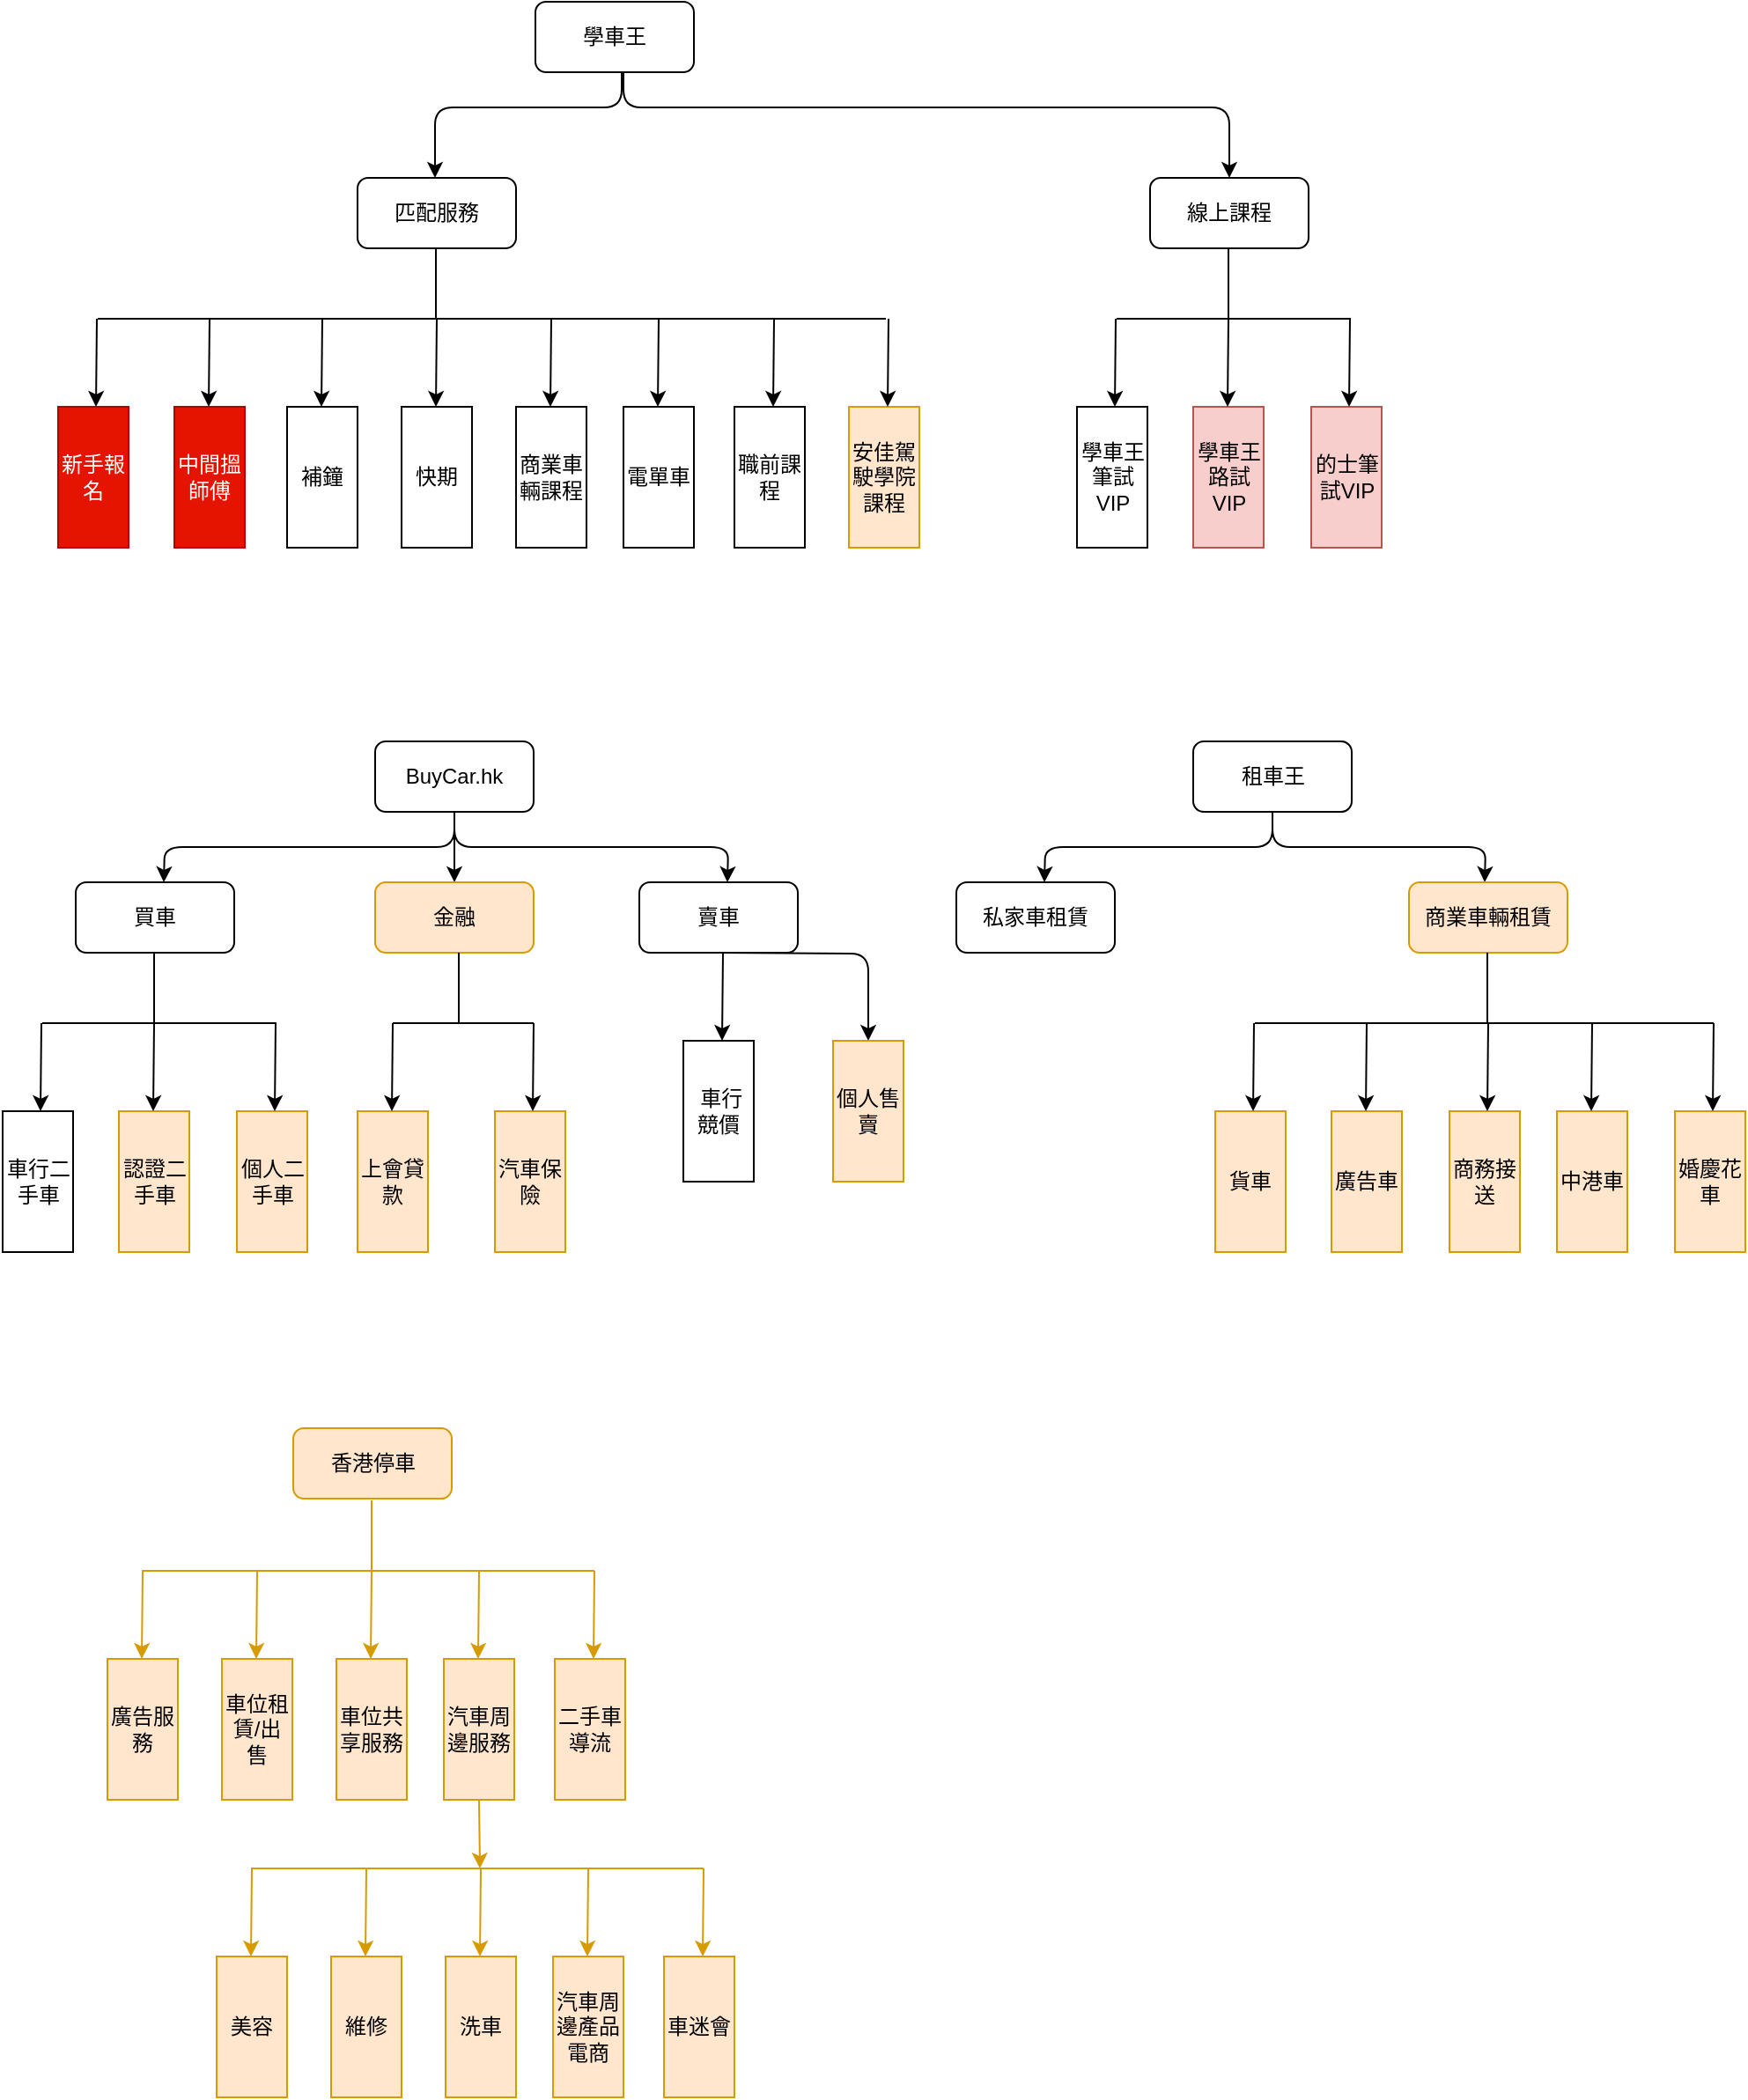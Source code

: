 <mxfile version="14.6.13" type="github">
  <diagram id="QzUdSv5bi3c13NPvNYom" name="Page-1">
    <mxGraphModel dx="1125" dy="686" grid="1" gridSize="10" guides="1" tooltips="1" connect="1" arrows="1" fold="1" page="1" pageScale="1" pageWidth="1169" pageHeight="1654" math="0" shadow="0">
      <root>
        <mxCell id="0" />
        <mxCell id="1" parent="0" />
        <mxCell id="bUeCEsJDket9SZMUi5b--61" style="edgeStyle=orthogonalEdgeStyle;curved=0;rounded=1;sketch=0;orthogonalLoop=1;jettySize=auto;html=1;exitX=0.5;exitY=1;exitDx=0;exitDy=0;strokeColor=#000000;" edge="1" parent="1">
          <mxGeometry relative="1" as="geometry">
            <mxPoint x="264" y="160" as="targetPoint" />
            <mxPoint x="370" y="100" as="sourcePoint" />
            <Array as="points">
              <mxPoint x="370" y="120" />
              <mxPoint x="264" y="120" />
            </Array>
          </mxGeometry>
        </mxCell>
        <mxCell id="bUeCEsJDket9SZMUi5b--62" style="edgeStyle=orthogonalEdgeStyle;curved=0;rounded=1;sketch=0;orthogonalLoop=1;jettySize=auto;html=1;exitX=0.5;exitY=1;exitDx=0;exitDy=0;strokeColor=#000000;entryX=0.5;entryY=0;entryDx=0;entryDy=0;" edge="1" parent="1" target="bUeCEsJDket9SZMUi5b--65">
          <mxGeometry relative="1" as="geometry">
            <mxPoint x="590" y="160" as="targetPoint" />
            <mxPoint x="371" y="100" as="sourcePoint" />
            <Array as="points">
              <mxPoint x="371" y="120" />
              <mxPoint x="715" y="120" />
            </Array>
          </mxGeometry>
        </mxCell>
        <mxCell id="bUeCEsJDket9SZMUi5b--3" value="學車王" style="rounded=1;whiteSpace=wrap;html=1;" vertex="1" parent="1">
          <mxGeometry x="321" y="60" width="90" height="40" as="geometry" />
        </mxCell>
        <mxCell id="bUeCEsJDket9SZMUi5b--34" value="" style="endArrow=none;html=1;" edge="1" parent="1">
          <mxGeometry width="50" height="50" relative="1" as="geometry">
            <mxPoint x="520" y="240" as="sourcePoint" />
            <mxPoint x="72.5" y="240" as="targetPoint" />
          </mxGeometry>
        </mxCell>
        <mxCell id="bUeCEsJDket9SZMUi5b--36" value="新手報名" style="rounded=0;whiteSpace=wrap;html=1;shadow=0;labelBackgroundColor=none;sketch=0;direction=north;fillColor=#e51400;strokeColor=#B20000;fontColor=#ffffff;" vertex="1" parent="1">
          <mxGeometry x="50" y="290" width="40" height="80" as="geometry" />
        </mxCell>
        <mxCell id="bUeCEsJDket9SZMUi5b--39" value="中間搵師傅" style="rounded=0;whiteSpace=wrap;html=1;shadow=0;labelBackgroundColor=none;sketch=0;direction=north;fillColor=#e51400;strokeColor=#B20000;fontColor=#ffffff;" vertex="1" parent="1">
          <mxGeometry x="116" y="290" width="40" height="80" as="geometry" />
        </mxCell>
        <mxCell id="bUeCEsJDket9SZMUi5b--41" value="補鐘" style="rounded=0;whiteSpace=wrap;html=1;shadow=0;labelBackgroundColor=none;sketch=0;direction=north;" vertex="1" parent="1">
          <mxGeometry x="180" y="290" width="40" height="80" as="geometry" />
        </mxCell>
        <mxCell id="bUeCEsJDket9SZMUi5b--43" value="快期" style="rounded=0;whiteSpace=wrap;html=1;shadow=0;labelBackgroundColor=none;sketch=0;direction=north;" vertex="1" parent="1">
          <mxGeometry x="245" y="290" width="40" height="80" as="geometry" />
        </mxCell>
        <mxCell id="bUeCEsJDket9SZMUi5b--45" value="職前課程" style="rounded=0;whiteSpace=wrap;html=1;shadow=0;labelBackgroundColor=none;sketch=0;direction=north;" vertex="1" parent="1">
          <mxGeometry x="434" y="290" width="40" height="80" as="geometry" />
        </mxCell>
        <mxCell id="bUeCEsJDket9SZMUi5b--47" value="商業車輛課程" style="rounded=0;whiteSpace=wrap;html=1;shadow=0;labelBackgroundColor=none;sketch=0;direction=north;" vertex="1" parent="1">
          <mxGeometry x="310" y="290" width="40" height="80" as="geometry" />
        </mxCell>
        <mxCell id="bUeCEsJDket9SZMUi5b--49" value="電單車" style="rounded=0;whiteSpace=wrap;html=1;shadow=0;labelBackgroundColor=none;sketch=0;direction=north;" vertex="1" parent="1">
          <mxGeometry x="371" y="290" width="40" height="80" as="geometry" />
        </mxCell>
        <mxCell id="bUeCEsJDket9SZMUi5b--50" style="edgeStyle=none;rounded=0;orthogonalLoop=1;jettySize=auto;html=1;" edge="1" parent="1">
          <mxGeometry relative="1" as="geometry">
            <mxPoint x="71.5" y="290" as="targetPoint" />
            <mxPoint x="72" y="240" as="sourcePoint" />
          </mxGeometry>
        </mxCell>
        <mxCell id="bUeCEsJDket9SZMUi5b--51" style="edgeStyle=none;rounded=0;orthogonalLoop=1;jettySize=auto;html=1;" edge="1" parent="1">
          <mxGeometry relative="1" as="geometry">
            <mxPoint x="135.5" y="290" as="targetPoint" />
            <mxPoint x="136" y="240" as="sourcePoint" />
          </mxGeometry>
        </mxCell>
        <mxCell id="bUeCEsJDket9SZMUi5b--52" style="edgeStyle=none;rounded=0;orthogonalLoop=1;jettySize=auto;html=1;" edge="1" parent="1">
          <mxGeometry relative="1" as="geometry">
            <mxPoint x="199.5" y="290" as="targetPoint" />
            <mxPoint x="200" y="240" as="sourcePoint" />
          </mxGeometry>
        </mxCell>
        <mxCell id="bUeCEsJDket9SZMUi5b--53" style="edgeStyle=none;rounded=0;orthogonalLoop=1;jettySize=auto;html=1;" edge="1" parent="1">
          <mxGeometry relative="1" as="geometry">
            <mxPoint x="264.5" y="290" as="targetPoint" />
            <mxPoint x="265" y="240" as="sourcePoint" />
          </mxGeometry>
        </mxCell>
        <mxCell id="bUeCEsJDket9SZMUi5b--55" style="edgeStyle=none;rounded=0;orthogonalLoop=1;jettySize=auto;html=1;" edge="1" parent="1">
          <mxGeometry relative="1" as="geometry">
            <mxPoint x="329.5" y="290" as="targetPoint" />
            <mxPoint x="330" y="240" as="sourcePoint" />
          </mxGeometry>
        </mxCell>
        <mxCell id="bUeCEsJDket9SZMUi5b--56" style="edgeStyle=none;rounded=0;orthogonalLoop=1;jettySize=auto;html=1;" edge="1" parent="1">
          <mxGeometry relative="1" as="geometry">
            <mxPoint x="390.5" y="290" as="targetPoint" />
            <mxPoint x="391" y="240" as="sourcePoint" />
          </mxGeometry>
        </mxCell>
        <mxCell id="bUeCEsJDket9SZMUi5b--57" style="edgeStyle=none;rounded=0;orthogonalLoop=1;jettySize=auto;html=1;" edge="1" parent="1">
          <mxGeometry relative="1" as="geometry">
            <mxPoint x="456" y="290" as="targetPoint" />
            <mxPoint x="456.5" y="240" as="sourcePoint" />
          </mxGeometry>
        </mxCell>
        <mxCell id="bUeCEsJDket9SZMUi5b--63" value="匹配服務" style="rounded=1;whiteSpace=wrap;html=1;" vertex="1" parent="1">
          <mxGeometry x="220" y="160" width="90" height="40" as="geometry" />
        </mxCell>
        <mxCell id="bUeCEsJDket9SZMUi5b--64" value="" style="endArrow=none;html=1;strokeColor=#000000;" edge="1" parent="1">
          <mxGeometry width="50" height="50" relative="1" as="geometry">
            <mxPoint x="264.5" y="240" as="sourcePoint" />
            <mxPoint x="264.5" y="200" as="targetPoint" />
          </mxGeometry>
        </mxCell>
        <mxCell id="bUeCEsJDket9SZMUi5b--65" value="線上課程" style="rounded=1;whiteSpace=wrap;html=1;" vertex="1" parent="1">
          <mxGeometry x="670" y="160" width="90" height="40" as="geometry" />
        </mxCell>
        <mxCell id="bUeCEsJDket9SZMUi5b--66" value="" style="endArrow=none;html=1;" edge="1" parent="1">
          <mxGeometry width="50" height="50" relative="1" as="geometry">
            <mxPoint x="784" y="240" as="sourcePoint" />
            <mxPoint x="651" y="240" as="targetPoint" />
          </mxGeometry>
        </mxCell>
        <mxCell id="bUeCEsJDket9SZMUi5b--67" value="" style="endArrow=none;html=1;strokeColor=#000000;" edge="1" parent="1">
          <mxGeometry width="50" height="50" relative="1" as="geometry">
            <mxPoint x="714.5" y="240" as="sourcePoint" />
            <mxPoint x="714.5" y="200" as="targetPoint" />
          </mxGeometry>
        </mxCell>
        <mxCell id="bUeCEsJDket9SZMUi5b--68" value="學車王筆試VIP" style="rounded=0;whiteSpace=wrap;html=1;shadow=0;labelBackgroundColor=none;sketch=0;direction=north;" vertex="1" parent="1">
          <mxGeometry x="628.5" y="290" width="40" height="80" as="geometry" />
        </mxCell>
        <mxCell id="bUeCEsJDket9SZMUi5b--69" value="學車王路試VIP" style="rounded=0;whiteSpace=wrap;html=1;shadow=0;labelBackgroundColor=none;sketch=0;direction=north;fillColor=#f8cecc;strokeColor=#b85450;" vertex="1" parent="1">
          <mxGeometry x="694.5" y="290" width="40" height="80" as="geometry" />
        </mxCell>
        <mxCell id="bUeCEsJDket9SZMUi5b--70" style="edgeStyle=none;rounded=0;orthogonalLoop=1;jettySize=auto;html=1;" edge="1" parent="1">
          <mxGeometry relative="1" as="geometry">
            <mxPoint x="650" y="290" as="targetPoint" />
            <mxPoint x="650.5" y="240" as="sourcePoint" />
          </mxGeometry>
        </mxCell>
        <mxCell id="bUeCEsJDket9SZMUi5b--71" style="edgeStyle=none;rounded=0;orthogonalLoop=1;jettySize=auto;html=1;" edge="1" parent="1">
          <mxGeometry relative="1" as="geometry">
            <mxPoint x="714" y="290" as="targetPoint" />
            <mxPoint x="714.5" y="240" as="sourcePoint" />
          </mxGeometry>
        </mxCell>
        <mxCell id="bUeCEsJDket9SZMUi5b--72" value="的士筆試VIP" style="rounded=0;whiteSpace=wrap;html=1;shadow=0;labelBackgroundColor=none;sketch=0;direction=north;fillColor=#f8cecc;strokeColor=#b85450;" vertex="1" parent="1">
          <mxGeometry x="761.5" y="290" width="40" height="80" as="geometry" />
        </mxCell>
        <mxCell id="bUeCEsJDket9SZMUi5b--74" style="edgeStyle=none;rounded=0;orthogonalLoop=1;jettySize=auto;html=1;" edge="1" parent="1">
          <mxGeometry relative="1" as="geometry">
            <mxPoint x="783" y="290" as="targetPoint" />
            <mxPoint x="783.5" y="240" as="sourcePoint" />
          </mxGeometry>
        </mxCell>
        <mxCell id="bUeCEsJDket9SZMUi5b--76" value="安佳駕駛學院課程" style="rounded=0;whiteSpace=wrap;html=1;shadow=0;labelBackgroundColor=none;sketch=0;direction=north;fillColor=#ffe6cc;strokeColor=#d79b00;" vertex="1" parent="1">
          <mxGeometry x="499" y="290" width="40" height="80" as="geometry" />
        </mxCell>
        <mxCell id="bUeCEsJDket9SZMUi5b--77" style="edgeStyle=none;rounded=0;orthogonalLoop=1;jettySize=auto;html=1;" edge="1" parent="1">
          <mxGeometry relative="1" as="geometry">
            <mxPoint x="521" y="290" as="targetPoint" />
            <mxPoint x="521.5" y="240" as="sourcePoint" />
          </mxGeometry>
        </mxCell>
        <mxCell id="bUeCEsJDket9SZMUi5b--79" style="edgeStyle=orthogonalEdgeStyle;curved=0;rounded=1;sketch=0;orthogonalLoop=1;jettySize=auto;html=1;exitX=0.5;exitY=1;exitDx=0;exitDy=0;strokeColor=#000000;" edge="1" parent="1" source="bUeCEsJDket9SZMUi5b--78">
          <mxGeometry relative="1" as="geometry">
            <mxPoint x="110" y="560" as="targetPoint" />
          </mxGeometry>
        </mxCell>
        <mxCell id="bUeCEsJDket9SZMUi5b--80" style="edgeStyle=orthogonalEdgeStyle;curved=0;rounded=1;sketch=0;orthogonalLoop=1;jettySize=auto;html=1;exitX=0.5;exitY=1;exitDx=0;exitDy=0;strokeColor=#000000;" edge="1" parent="1" source="bUeCEsJDket9SZMUi5b--78">
          <mxGeometry relative="1" as="geometry">
            <mxPoint x="430" y="560" as="targetPoint" />
          </mxGeometry>
        </mxCell>
        <mxCell id="bUeCEsJDket9SZMUi5b--112" style="edgeStyle=orthogonalEdgeStyle;curved=0;rounded=1;sketch=0;orthogonalLoop=1;jettySize=auto;html=1;exitX=0.5;exitY=1;exitDx=0;exitDy=0;strokeColor=#000000;" edge="1" parent="1" source="bUeCEsJDket9SZMUi5b--78">
          <mxGeometry relative="1" as="geometry">
            <mxPoint x="275" y="560" as="targetPoint" />
          </mxGeometry>
        </mxCell>
        <mxCell id="bUeCEsJDket9SZMUi5b--78" value="BuyCar.hk" style="rounded=1;whiteSpace=wrap;html=1;" vertex="1" parent="1">
          <mxGeometry x="230" y="480" width="90" height="40" as="geometry" />
        </mxCell>
        <mxCell id="bUeCEsJDket9SZMUi5b--81" value="買車" style="rounded=1;whiteSpace=wrap;html=1;" vertex="1" parent="1">
          <mxGeometry x="60" y="560" width="90" height="40" as="geometry" />
        </mxCell>
        <mxCell id="bUeCEsJDket9SZMUi5b--168" style="edgeStyle=orthogonalEdgeStyle;curved=0;rounded=1;sketch=0;orthogonalLoop=1;jettySize=auto;html=1;exitX=0.5;exitY=1;exitDx=0;exitDy=0;strokeColor=#000000;entryX=1;entryY=0.5;entryDx=0;entryDy=0;" edge="1" parent="1" target="bUeCEsJDket9SZMUi5b--169">
          <mxGeometry relative="1" as="geometry">
            <mxPoint x="511" y="640" as="targetPoint" />
            <mxPoint x="426" y="600" as="sourcePoint" />
          </mxGeometry>
        </mxCell>
        <mxCell id="bUeCEsJDket9SZMUi5b--82" value="賣車" style="rounded=1;whiteSpace=wrap;html=1;" vertex="1" parent="1">
          <mxGeometry x="380" y="560" width="90" height="40" as="geometry" />
        </mxCell>
        <mxCell id="bUeCEsJDket9SZMUi5b--83" value="&amp;nbsp;車行競價" style="rounded=0;whiteSpace=wrap;html=1;shadow=0;labelBackgroundColor=none;sketch=0;direction=north;" vertex="1" parent="1">
          <mxGeometry x="405" y="650" width="40" height="80" as="geometry" />
        </mxCell>
        <mxCell id="bUeCEsJDket9SZMUi5b--84" style="edgeStyle=none;rounded=0;orthogonalLoop=1;jettySize=auto;html=1;" edge="1" parent="1">
          <mxGeometry relative="1" as="geometry">
            <mxPoint x="427" y="650" as="targetPoint" />
            <mxPoint x="427.5" y="600" as="sourcePoint" />
          </mxGeometry>
        </mxCell>
        <mxCell id="bUeCEsJDket9SZMUi5b--86" style="edgeStyle=orthogonalEdgeStyle;curved=0;rounded=1;sketch=0;orthogonalLoop=1;jettySize=auto;html=1;exitX=0.5;exitY=1;exitDx=0;exitDy=0;strokeColor=#000000;" edge="1" parent="1" source="bUeCEsJDket9SZMUi5b--85">
          <mxGeometry relative="1" as="geometry">
            <mxPoint x="610" y="560" as="targetPoint" />
          </mxGeometry>
        </mxCell>
        <mxCell id="bUeCEsJDket9SZMUi5b--88" style="edgeStyle=orthogonalEdgeStyle;curved=0;rounded=1;sketch=0;orthogonalLoop=1;jettySize=auto;html=1;exitX=0.5;exitY=1;exitDx=0;exitDy=0;strokeColor=#000000;" edge="1" parent="1" source="bUeCEsJDket9SZMUi5b--85">
          <mxGeometry relative="1" as="geometry">
            <mxPoint x="860" y="560" as="targetPoint" />
          </mxGeometry>
        </mxCell>
        <mxCell id="bUeCEsJDket9SZMUi5b--85" value="租車王" style="rounded=1;whiteSpace=wrap;html=1;" vertex="1" parent="1">
          <mxGeometry x="694.5" y="480" width="90" height="40" as="geometry" />
        </mxCell>
        <mxCell id="bUeCEsJDket9SZMUi5b--87" value="私家車租賃" style="rounded=1;whiteSpace=wrap;html=1;" vertex="1" parent="1">
          <mxGeometry x="560" y="560" width="90" height="40" as="geometry" />
        </mxCell>
        <mxCell id="bUeCEsJDket9SZMUi5b--89" value="商業車輛租賃" style="rounded=1;whiteSpace=wrap;html=1;fillColor=#ffe6cc;strokeColor=#d79b00;" vertex="1" parent="1">
          <mxGeometry x="817" y="560" width="90" height="40" as="geometry" />
        </mxCell>
        <mxCell id="bUeCEsJDket9SZMUi5b--90" value="" style="endArrow=none;html=1;" edge="1" parent="1">
          <mxGeometry width="50" height="50" relative="1" as="geometry">
            <mxPoint x="990" y="640" as="sourcePoint" />
            <mxPoint x="729.5" y="640" as="targetPoint" />
          </mxGeometry>
        </mxCell>
        <mxCell id="bUeCEsJDket9SZMUi5b--91" value="" style="endArrow=none;html=1;strokeColor=#000000;" edge="1" parent="1">
          <mxGeometry width="50" height="50" relative="1" as="geometry">
            <mxPoint x="861.5" y="640" as="sourcePoint" />
            <mxPoint x="861.5" y="600" as="targetPoint" />
          </mxGeometry>
        </mxCell>
        <mxCell id="bUeCEsJDket9SZMUi5b--92" value="貨車" style="rounded=0;whiteSpace=wrap;html=1;shadow=0;labelBackgroundColor=none;sketch=0;direction=north;fillColor=#ffe6cc;strokeColor=#d79b00;" vertex="1" parent="1">
          <mxGeometry x="707" y="690" width="40" height="80" as="geometry" />
        </mxCell>
        <mxCell id="bUeCEsJDket9SZMUi5b--93" value="廣告車" style="rounded=0;whiteSpace=wrap;html=1;shadow=0;labelBackgroundColor=none;sketch=0;direction=north;fillColor=#ffe6cc;strokeColor=#d79b00;" vertex="1" parent="1">
          <mxGeometry x="773" y="690" width="40" height="80" as="geometry" />
        </mxCell>
        <mxCell id="bUeCEsJDket9SZMUi5b--94" style="edgeStyle=none;rounded=0;orthogonalLoop=1;jettySize=auto;html=1;" edge="1" parent="1">
          <mxGeometry relative="1" as="geometry">
            <mxPoint x="728.5" y="690" as="targetPoint" />
            <mxPoint x="729" y="640" as="sourcePoint" />
          </mxGeometry>
        </mxCell>
        <mxCell id="bUeCEsJDket9SZMUi5b--95" style="edgeStyle=none;rounded=0;orthogonalLoop=1;jettySize=auto;html=1;" edge="1" parent="1">
          <mxGeometry relative="1" as="geometry">
            <mxPoint x="792.5" y="690" as="targetPoint" />
            <mxPoint x="793" y="640" as="sourcePoint" />
          </mxGeometry>
        </mxCell>
        <mxCell id="bUeCEsJDket9SZMUi5b--96" value="商務接送" style="rounded=0;whiteSpace=wrap;html=1;shadow=0;labelBackgroundColor=none;sketch=0;direction=north;fillColor=#ffe6cc;strokeColor=#d79b00;" vertex="1" parent="1">
          <mxGeometry x="840" y="690" width="40" height="80" as="geometry" />
        </mxCell>
        <mxCell id="bUeCEsJDket9SZMUi5b--97" style="edgeStyle=none;rounded=0;orthogonalLoop=1;jettySize=auto;html=1;" edge="1" parent="1">
          <mxGeometry relative="1" as="geometry">
            <mxPoint x="861.5" y="690" as="targetPoint" />
            <mxPoint x="862" y="640" as="sourcePoint" />
          </mxGeometry>
        </mxCell>
        <mxCell id="bUeCEsJDket9SZMUi5b--98" value="中港車" style="rounded=0;whiteSpace=wrap;html=1;shadow=0;labelBackgroundColor=none;sketch=0;direction=north;fillColor=#ffe6cc;strokeColor=#d79b00;" vertex="1" parent="1">
          <mxGeometry x="901" y="690" width="40" height="80" as="geometry" />
        </mxCell>
        <mxCell id="bUeCEsJDket9SZMUi5b--99" style="edgeStyle=none;rounded=0;orthogonalLoop=1;jettySize=auto;html=1;" edge="1" parent="1">
          <mxGeometry relative="1" as="geometry">
            <mxPoint x="920.5" y="690" as="targetPoint" />
            <mxPoint x="921" y="640" as="sourcePoint" />
          </mxGeometry>
        </mxCell>
        <mxCell id="bUeCEsJDket9SZMUi5b--100" value="婚慶花車" style="rounded=0;whiteSpace=wrap;html=1;shadow=0;labelBackgroundColor=none;sketch=0;direction=north;fillColor=#ffe6cc;strokeColor=#d79b00;" vertex="1" parent="1">
          <mxGeometry x="968" y="690" width="40" height="80" as="geometry" />
        </mxCell>
        <mxCell id="bUeCEsJDket9SZMUi5b--101" style="edgeStyle=none;rounded=0;orthogonalLoop=1;jettySize=auto;html=1;" edge="1" parent="1">
          <mxGeometry relative="1" as="geometry">
            <mxPoint x="989.5" y="690" as="targetPoint" />
            <mxPoint x="990" y="640" as="sourcePoint" />
          </mxGeometry>
        </mxCell>
        <mxCell id="bUeCEsJDket9SZMUi5b--104" value="" style="endArrow=none;html=1;" edge="1" parent="1">
          <mxGeometry width="50" height="50" relative="1" as="geometry">
            <mxPoint x="174" y="640" as="sourcePoint" />
            <mxPoint x="41" y="640" as="targetPoint" />
          </mxGeometry>
        </mxCell>
        <mxCell id="bUeCEsJDket9SZMUi5b--105" value="" style="endArrow=none;html=1;strokeColor=#000000;" edge="1" parent="1">
          <mxGeometry width="50" height="50" relative="1" as="geometry">
            <mxPoint x="104.5" y="640" as="sourcePoint" />
            <mxPoint x="104.5" y="600" as="targetPoint" />
          </mxGeometry>
        </mxCell>
        <mxCell id="bUeCEsJDket9SZMUi5b--106" value="車行二手車" style="rounded=0;whiteSpace=wrap;html=1;shadow=0;labelBackgroundColor=none;sketch=0;direction=north;" vertex="1" parent="1">
          <mxGeometry x="18.5" y="690" width="40" height="80" as="geometry" />
        </mxCell>
        <mxCell id="bUeCEsJDket9SZMUi5b--107" value="認證二手車" style="rounded=0;whiteSpace=wrap;html=1;shadow=0;labelBackgroundColor=none;sketch=0;direction=north;fillColor=#ffe6cc;strokeColor=#d79b00;" vertex="1" parent="1">
          <mxGeometry x="84.5" y="690" width="40" height="80" as="geometry" />
        </mxCell>
        <mxCell id="bUeCEsJDket9SZMUi5b--108" style="edgeStyle=none;rounded=0;orthogonalLoop=1;jettySize=auto;html=1;" edge="1" parent="1">
          <mxGeometry relative="1" as="geometry">
            <mxPoint x="40" y="690" as="targetPoint" />
            <mxPoint x="40.5" y="640" as="sourcePoint" />
          </mxGeometry>
        </mxCell>
        <mxCell id="bUeCEsJDket9SZMUi5b--109" style="edgeStyle=none;rounded=0;orthogonalLoop=1;jettySize=auto;html=1;" edge="1" parent="1">
          <mxGeometry relative="1" as="geometry">
            <mxPoint x="104" y="690" as="targetPoint" />
            <mxPoint x="104.5" y="640" as="sourcePoint" />
          </mxGeometry>
        </mxCell>
        <mxCell id="bUeCEsJDket9SZMUi5b--110" value="個人二手車" style="rounded=0;whiteSpace=wrap;html=1;shadow=0;labelBackgroundColor=none;sketch=0;direction=north;fillColor=#ffe6cc;strokeColor=#d79b00;" vertex="1" parent="1">
          <mxGeometry x="151.5" y="690" width="40" height="80" as="geometry" />
        </mxCell>
        <mxCell id="bUeCEsJDket9SZMUi5b--111" style="edgeStyle=none;rounded=0;orthogonalLoop=1;jettySize=auto;html=1;" edge="1" parent="1">
          <mxGeometry relative="1" as="geometry">
            <mxPoint x="173" y="690" as="targetPoint" />
            <mxPoint x="173.5" y="640" as="sourcePoint" />
          </mxGeometry>
        </mxCell>
        <mxCell id="bUeCEsJDket9SZMUi5b--113" value="金融" style="rounded=1;whiteSpace=wrap;html=1;fillColor=#ffe6cc;strokeColor=#d79b00;" vertex="1" parent="1">
          <mxGeometry x="230" y="560" width="90" height="40" as="geometry" />
        </mxCell>
        <mxCell id="bUeCEsJDket9SZMUi5b--122" value="" style="endArrow=none;html=1;" edge="1" parent="1">
          <mxGeometry width="50" height="50" relative="1" as="geometry">
            <mxPoint x="320" y="640" as="sourcePoint" />
            <mxPoint x="240" y="640" as="targetPoint" />
          </mxGeometry>
        </mxCell>
        <mxCell id="bUeCEsJDket9SZMUi5b--123" value="" style="endArrow=none;html=1;strokeColor=#000000;" edge="1" parent="1">
          <mxGeometry width="50" height="50" relative="1" as="geometry">
            <mxPoint x="277.5" y="640" as="sourcePoint" />
            <mxPoint x="277.5" y="600" as="targetPoint" />
          </mxGeometry>
        </mxCell>
        <mxCell id="bUeCEsJDket9SZMUi5b--125" value="上會貸款" style="rounded=0;whiteSpace=wrap;html=1;shadow=0;labelBackgroundColor=none;sketch=0;direction=north;fillColor=#ffe6cc;strokeColor=#d79b00;" vertex="1" parent="1">
          <mxGeometry x="220" y="690" width="40" height="80" as="geometry" />
        </mxCell>
        <mxCell id="bUeCEsJDket9SZMUi5b--127" style="edgeStyle=none;rounded=0;orthogonalLoop=1;jettySize=auto;html=1;" edge="1" parent="1">
          <mxGeometry relative="1" as="geometry">
            <mxPoint x="239.5" y="690" as="targetPoint" />
            <mxPoint x="240" y="640" as="sourcePoint" />
          </mxGeometry>
        </mxCell>
        <mxCell id="bUeCEsJDket9SZMUi5b--128" value="汽車保險" style="rounded=0;whiteSpace=wrap;html=1;shadow=0;labelBackgroundColor=none;sketch=0;direction=north;fillColor=#ffe6cc;strokeColor=#d79b00;" vertex="1" parent="1">
          <mxGeometry x="298" y="690" width="40" height="80" as="geometry" />
        </mxCell>
        <mxCell id="bUeCEsJDket9SZMUi5b--129" style="edgeStyle=none;rounded=0;orthogonalLoop=1;jettySize=auto;html=1;" edge="1" parent="1">
          <mxGeometry relative="1" as="geometry">
            <mxPoint x="319.5" y="690" as="targetPoint" />
            <mxPoint x="320" y="640" as="sourcePoint" />
          </mxGeometry>
        </mxCell>
        <mxCell id="bUeCEsJDket9SZMUi5b--130" value="香港停車" style="rounded=1;whiteSpace=wrap;html=1;fillColor=#ffe6cc;strokeColor=#d79b00;" vertex="1" parent="1">
          <mxGeometry x="183.5" y="870" width="90" height="40" as="geometry" />
        </mxCell>
        <mxCell id="bUeCEsJDket9SZMUi5b--131" value="" style="endArrow=none;html=1;fillColor=#ffe6cc;strokeColor=#d79b00;" edge="1" parent="1">
          <mxGeometry width="50" height="50" relative="1" as="geometry">
            <mxPoint x="354.5" y="951" as="sourcePoint" />
            <mxPoint x="97.5" y="951" as="targetPoint" />
          </mxGeometry>
        </mxCell>
        <mxCell id="bUeCEsJDket9SZMUi5b--134" value="廣告服務" style="rounded=0;whiteSpace=wrap;html=1;shadow=0;labelBackgroundColor=none;sketch=0;direction=north;fillColor=#ffe6cc;strokeColor=#d79b00;" vertex="1" parent="1">
          <mxGeometry x="78" y="1001" width="40" height="80" as="geometry" />
        </mxCell>
        <mxCell id="bUeCEsJDket9SZMUi5b--135" value="車位租賃/出售" style="rounded=0;whiteSpace=wrap;html=1;shadow=0;labelBackgroundColor=none;sketch=0;direction=north;fillColor=#ffe6cc;strokeColor=#d79b00;" vertex="1" parent="1">
          <mxGeometry x="143" y="1001" width="40" height="80" as="geometry" />
        </mxCell>
        <mxCell id="bUeCEsJDket9SZMUi5b--136" value="二手車導流" style="rounded=0;whiteSpace=wrap;html=1;shadow=0;labelBackgroundColor=none;sketch=0;direction=north;fillColor=#ffe6cc;strokeColor=#d79b00;" vertex="1" parent="1">
          <mxGeometry x="332" y="1001" width="40" height="80" as="geometry" />
        </mxCell>
        <mxCell id="bUeCEsJDket9SZMUi5b--137" value="車位共享服務" style="rounded=0;whiteSpace=wrap;html=1;shadow=0;labelBackgroundColor=none;sketch=0;direction=north;fillColor=#ffe6cc;strokeColor=#d79b00;" vertex="1" parent="1">
          <mxGeometry x="208" y="1001" width="40" height="80" as="geometry" />
        </mxCell>
        <mxCell id="bUeCEsJDket9SZMUi5b--156" style="edgeStyle=orthogonalEdgeStyle;curved=0;rounded=1;sketch=0;orthogonalLoop=1;jettySize=auto;html=1;exitX=0;exitY=0.5;exitDx=0;exitDy=0;strokeColor=#d79b00;fillColor=#ffe6cc;" edge="1" parent="1" source="bUeCEsJDket9SZMUi5b--138">
          <mxGeometry relative="1" as="geometry">
            <mxPoint x="289.5" y="1120" as="targetPoint" />
          </mxGeometry>
        </mxCell>
        <mxCell id="bUeCEsJDket9SZMUi5b--138" value="汽車周邊服務" style="rounded=0;whiteSpace=wrap;html=1;shadow=0;labelBackgroundColor=none;sketch=0;direction=north;fillColor=#ffe6cc;strokeColor=#d79b00;" vertex="1" parent="1">
          <mxGeometry x="269" y="1001" width="40" height="80" as="geometry" />
        </mxCell>
        <mxCell id="bUeCEsJDket9SZMUi5b--141" style="edgeStyle=none;rounded=0;orthogonalLoop=1;jettySize=auto;html=1;fillColor=#ffe6cc;strokeColor=#d79b00;" edge="1" parent="1">
          <mxGeometry relative="1" as="geometry">
            <mxPoint x="97.5" y="1001" as="targetPoint" />
            <mxPoint x="98" y="951" as="sourcePoint" />
          </mxGeometry>
        </mxCell>
        <mxCell id="bUeCEsJDket9SZMUi5b--142" style="edgeStyle=none;rounded=0;orthogonalLoop=1;jettySize=auto;html=1;fillColor=#ffe6cc;strokeColor=#d79b00;" edge="1" parent="1">
          <mxGeometry relative="1" as="geometry">
            <mxPoint x="162.5" y="1001" as="targetPoint" />
            <mxPoint x="163" y="951" as="sourcePoint" />
          </mxGeometry>
        </mxCell>
        <mxCell id="bUeCEsJDket9SZMUi5b--143" style="edgeStyle=none;rounded=0;orthogonalLoop=1;jettySize=auto;html=1;fillColor=#ffe6cc;strokeColor=#d79b00;" edge="1" parent="1">
          <mxGeometry relative="1" as="geometry">
            <mxPoint x="227.5" y="1001" as="targetPoint" />
            <mxPoint x="228" y="951" as="sourcePoint" />
          </mxGeometry>
        </mxCell>
        <mxCell id="bUeCEsJDket9SZMUi5b--144" style="edgeStyle=none;rounded=0;orthogonalLoop=1;jettySize=auto;html=1;fillColor=#ffe6cc;strokeColor=#d79b00;" edge="1" parent="1">
          <mxGeometry relative="1" as="geometry">
            <mxPoint x="288.5" y="1001" as="targetPoint" />
            <mxPoint x="289" y="951" as="sourcePoint" />
          </mxGeometry>
        </mxCell>
        <mxCell id="bUeCEsJDket9SZMUi5b--145" style="edgeStyle=none;rounded=0;orthogonalLoop=1;jettySize=auto;html=1;fillColor=#ffe6cc;strokeColor=#d79b00;" edge="1" parent="1">
          <mxGeometry relative="1" as="geometry">
            <mxPoint x="354" y="1001" as="targetPoint" />
            <mxPoint x="354.5" y="951" as="sourcePoint" />
          </mxGeometry>
        </mxCell>
        <mxCell id="bUeCEsJDket9SZMUi5b--146" value="" style="endArrow=none;html=1;strokeColor=#d79b00;fillColor=#ffe6cc;" edge="1" parent="1">
          <mxGeometry width="50" height="50" relative="1" as="geometry">
            <mxPoint x="228" y="951" as="sourcePoint" />
            <mxPoint x="228" y="911" as="targetPoint" />
          </mxGeometry>
        </mxCell>
        <mxCell id="bUeCEsJDket9SZMUi5b--157" value="" style="endArrow=none;html=1;fillColor=#ffe6cc;strokeColor=#d79b00;" edge="1" parent="1">
          <mxGeometry width="50" height="50" relative="1" as="geometry">
            <mxPoint x="416.5" y="1120" as="sourcePoint" />
            <mxPoint x="159.5" y="1120" as="targetPoint" />
          </mxGeometry>
        </mxCell>
        <mxCell id="bUeCEsJDket9SZMUi5b--158" value="美容" style="rounded=0;whiteSpace=wrap;html=1;shadow=0;labelBackgroundColor=none;sketch=0;direction=north;fillColor=#ffe6cc;strokeColor=#d79b00;" vertex="1" parent="1">
          <mxGeometry x="140" y="1170" width="40" height="80" as="geometry" />
        </mxCell>
        <mxCell id="bUeCEsJDket9SZMUi5b--159" value="維修" style="rounded=0;whiteSpace=wrap;html=1;shadow=0;labelBackgroundColor=none;sketch=0;direction=north;fillColor=#ffe6cc;strokeColor=#d79b00;" vertex="1" parent="1">
          <mxGeometry x="205" y="1170" width="40" height="80" as="geometry" />
        </mxCell>
        <mxCell id="bUeCEsJDket9SZMUi5b--160" value="車迷會" style="rounded=0;whiteSpace=wrap;html=1;shadow=0;labelBackgroundColor=none;sketch=0;direction=north;fillColor=#ffe6cc;strokeColor=#d79b00;" vertex="1" parent="1">
          <mxGeometry x="394" y="1170" width="40" height="80" as="geometry" />
        </mxCell>
        <mxCell id="bUeCEsJDket9SZMUi5b--161" value="洗車" style="rounded=0;whiteSpace=wrap;html=1;shadow=0;labelBackgroundColor=none;sketch=0;direction=north;fillColor=#ffe6cc;strokeColor=#d79b00;" vertex="1" parent="1">
          <mxGeometry x="270" y="1170" width="40" height="80" as="geometry" />
        </mxCell>
        <mxCell id="bUeCEsJDket9SZMUi5b--162" value="汽車周邊產品電商" style="rounded=0;whiteSpace=wrap;html=1;shadow=0;labelBackgroundColor=none;sketch=0;direction=north;fillColor=#ffe6cc;strokeColor=#d79b00;" vertex="1" parent="1">
          <mxGeometry x="331" y="1170" width="40" height="80" as="geometry" />
        </mxCell>
        <mxCell id="bUeCEsJDket9SZMUi5b--163" style="edgeStyle=none;rounded=0;orthogonalLoop=1;jettySize=auto;html=1;fillColor=#ffe6cc;strokeColor=#d79b00;" edge="1" parent="1">
          <mxGeometry relative="1" as="geometry">
            <mxPoint x="159.5" y="1170" as="targetPoint" />
            <mxPoint x="160" y="1120" as="sourcePoint" />
          </mxGeometry>
        </mxCell>
        <mxCell id="bUeCEsJDket9SZMUi5b--164" style="edgeStyle=none;rounded=0;orthogonalLoop=1;jettySize=auto;html=1;fillColor=#ffe6cc;strokeColor=#d79b00;" edge="1" parent="1">
          <mxGeometry relative="1" as="geometry">
            <mxPoint x="224.5" y="1170" as="targetPoint" />
            <mxPoint x="225" y="1120" as="sourcePoint" />
          </mxGeometry>
        </mxCell>
        <mxCell id="bUeCEsJDket9SZMUi5b--165" style="edgeStyle=none;rounded=0;orthogonalLoop=1;jettySize=auto;html=1;fillColor=#ffe6cc;strokeColor=#d79b00;" edge="1" parent="1">
          <mxGeometry relative="1" as="geometry">
            <mxPoint x="289.5" y="1170" as="targetPoint" />
            <mxPoint x="290" y="1120" as="sourcePoint" />
          </mxGeometry>
        </mxCell>
        <mxCell id="bUeCEsJDket9SZMUi5b--166" style="edgeStyle=none;rounded=0;orthogonalLoop=1;jettySize=auto;html=1;fillColor=#ffe6cc;strokeColor=#d79b00;" edge="1" parent="1">
          <mxGeometry relative="1" as="geometry">
            <mxPoint x="350.5" y="1170" as="targetPoint" />
            <mxPoint x="351" y="1120" as="sourcePoint" />
          </mxGeometry>
        </mxCell>
        <mxCell id="bUeCEsJDket9SZMUi5b--167" style="edgeStyle=none;rounded=0;orthogonalLoop=1;jettySize=auto;html=1;fillColor=#ffe6cc;strokeColor=#d79b00;" edge="1" parent="1">
          <mxGeometry relative="1" as="geometry">
            <mxPoint x="416" y="1170" as="targetPoint" />
            <mxPoint x="416.5" y="1120" as="sourcePoint" />
          </mxGeometry>
        </mxCell>
        <mxCell id="bUeCEsJDket9SZMUi5b--169" value="個人售賣" style="rounded=0;whiteSpace=wrap;html=1;shadow=0;labelBackgroundColor=none;sketch=0;direction=north;fillColor=#ffe6cc;strokeColor=#d79b00;" vertex="1" parent="1">
          <mxGeometry x="490" y="650" width="40" height="80" as="geometry" />
        </mxCell>
      </root>
    </mxGraphModel>
  </diagram>
</mxfile>
